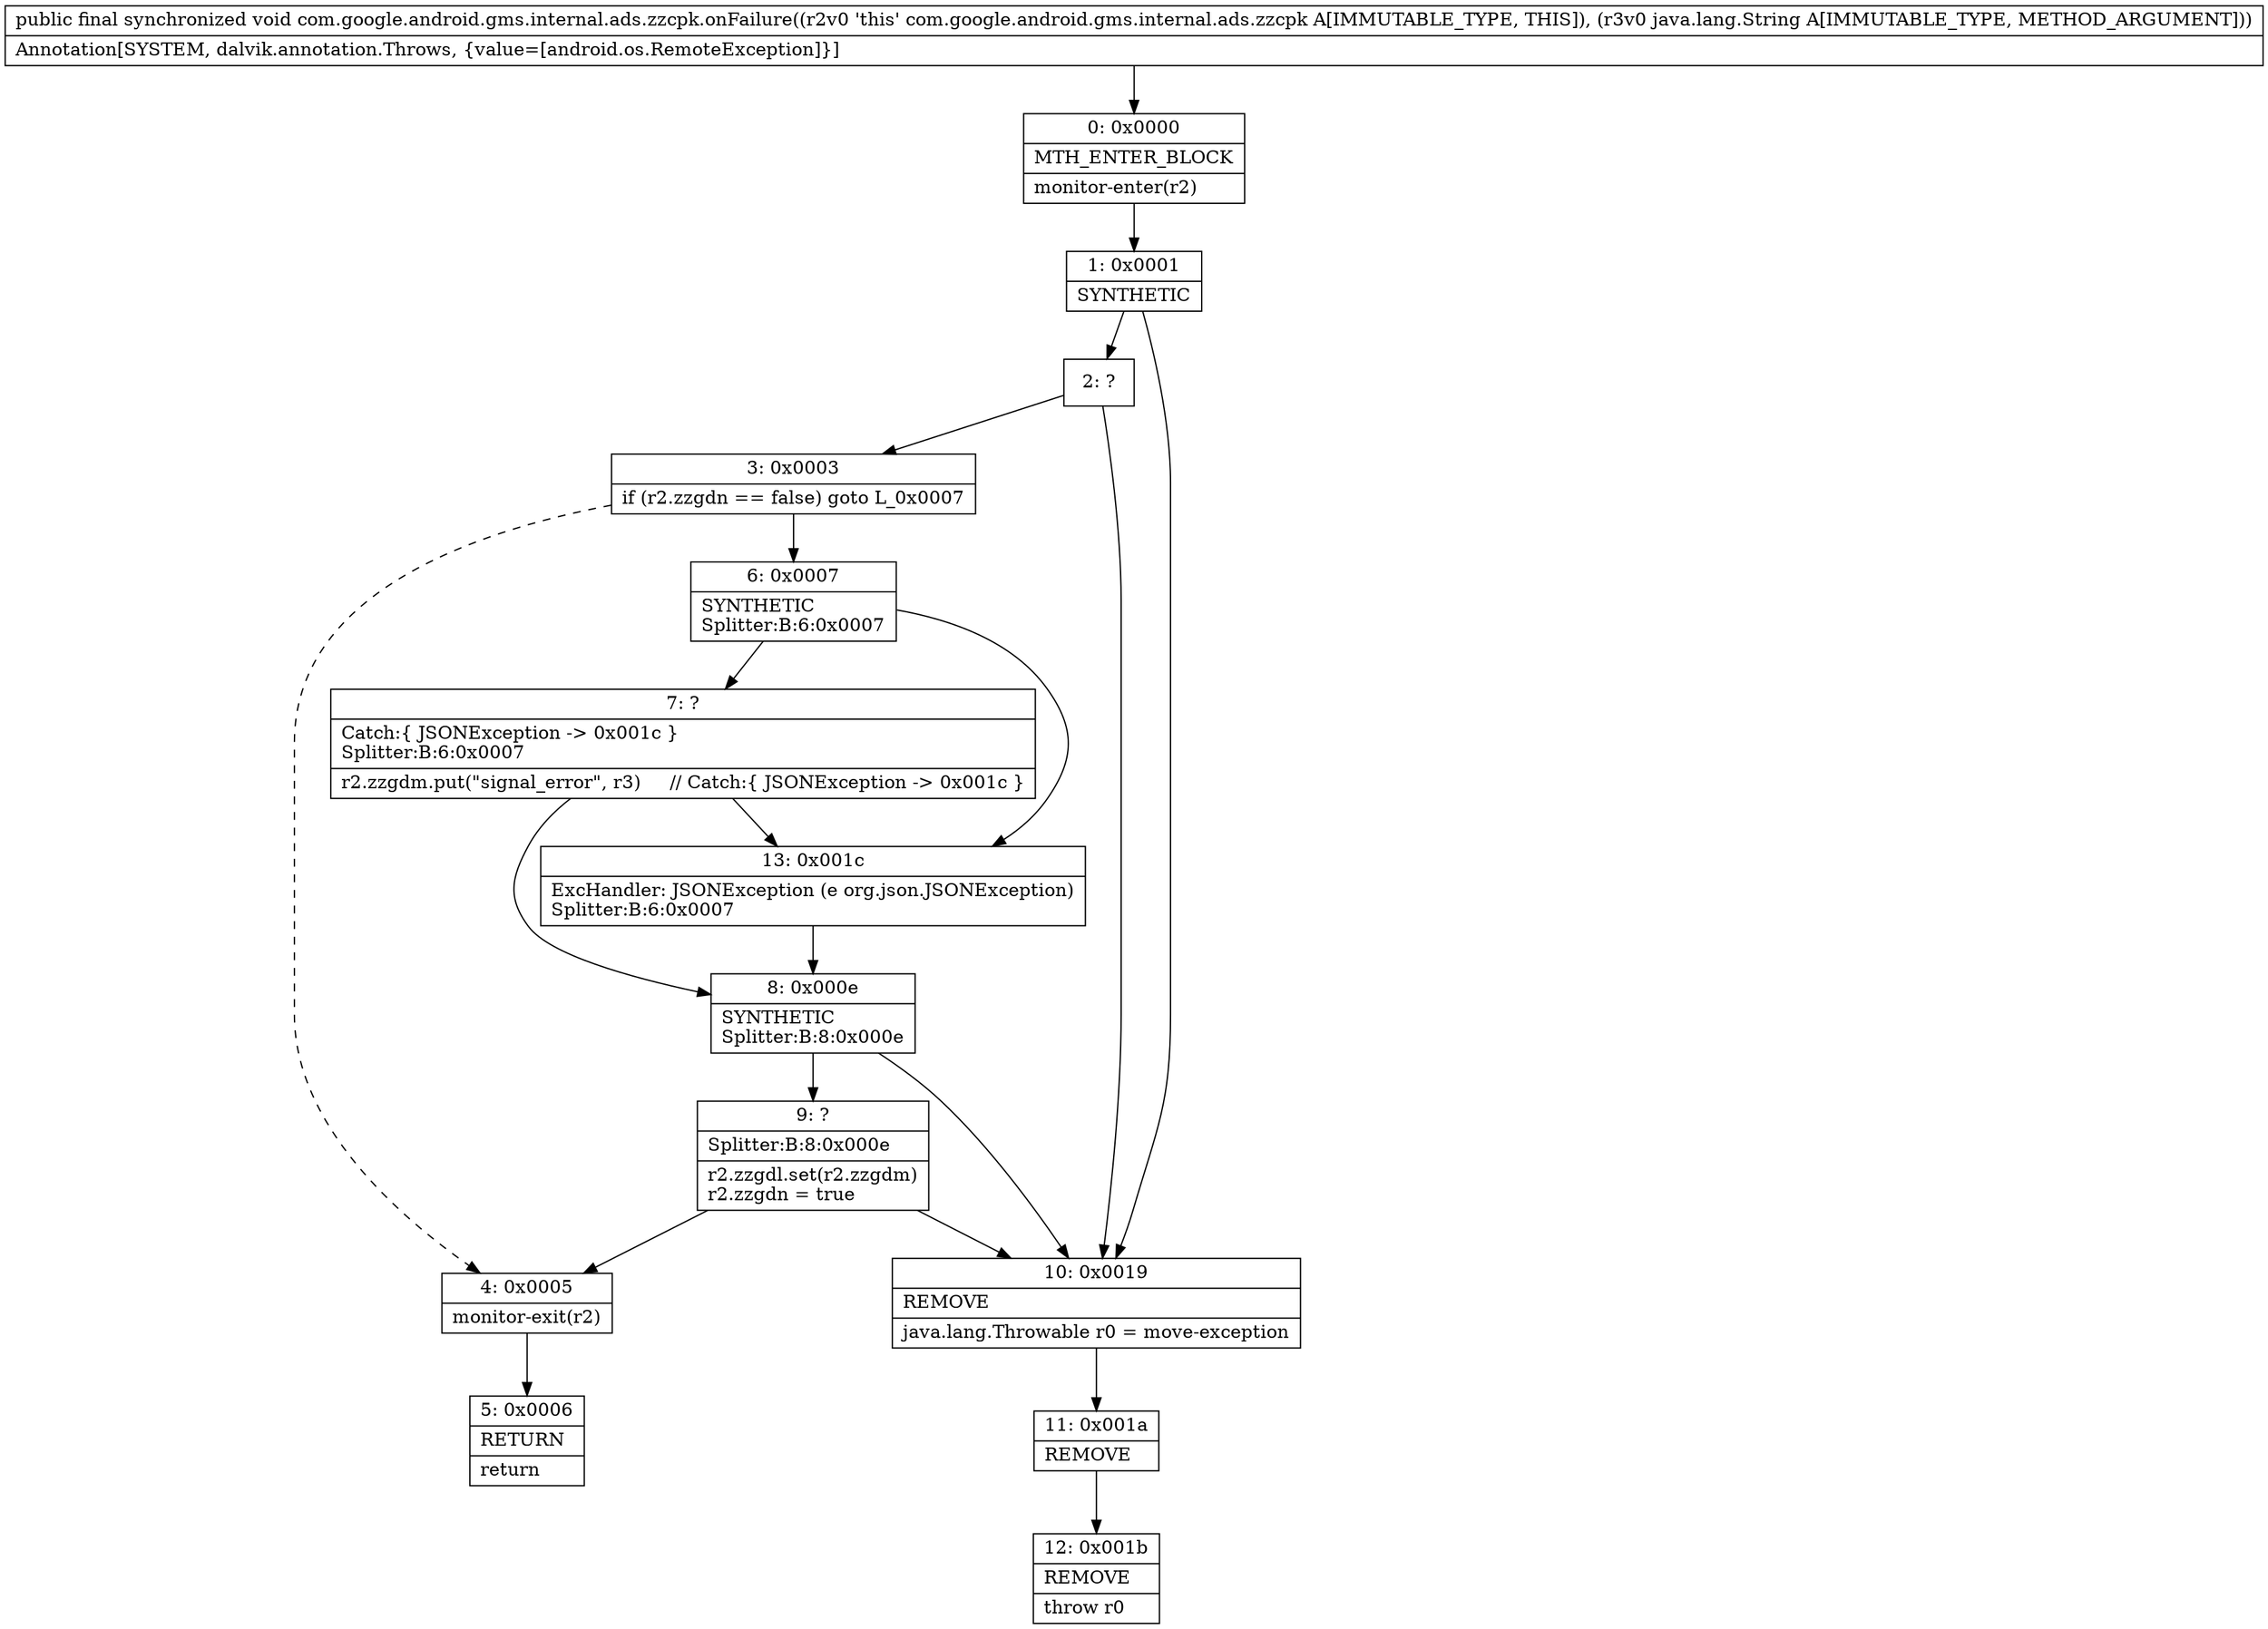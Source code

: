 digraph "CFG forcom.google.android.gms.internal.ads.zzcpk.onFailure(Ljava\/lang\/String;)V" {
Node_0 [shape=record,label="{0\:\ 0x0000|MTH_ENTER_BLOCK\l|monitor\-enter(r2)\l}"];
Node_1 [shape=record,label="{1\:\ 0x0001|SYNTHETIC\l}"];
Node_2 [shape=record,label="{2\:\ ?}"];
Node_3 [shape=record,label="{3\:\ 0x0003|if (r2.zzgdn == false) goto L_0x0007\l}"];
Node_4 [shape=record,label="{4\:\ 0x0005|monitor\-exit(r2)\l}"];
Node_5 [shape=record,label="{5\:\ 0x0006|RETURN\l|return\l}"];
Node_6 [shape=record,label="{6\:\ 0x0007|SYNTHETIC\lSplitter:B:6:0x0007\l}"];
Node_7 [shape=record,label="{7\:\ ?|Catch:\{ JSONException \-\> 0x001c \}\lSplitter:B:6:0x0007\l|r2.zzgdm.put(\"signal_error\", r3)     \/\/ Catch:\{ JSONException \-\> 0x001c \}\l}"];
Node_8 [shape=record,label="{8\:\ 0x000e|SYNTHETIC\lSplitter:B:8:0x000e\l}"];
Node_9 [shape=record,label="{9\:\ ?|Splitter:B:8:0x000e\l|r2.zzgdl.set(r2.zzgdm)\lr2.zzgdn = true\l}"];
Node_10 [shape=record,label="{10\:\ 0x0019|REMOVE\l|java.lang.Throwable r0 = move\-exception\l}"];
Node_11 [shape=record,label="{11\:\ 0x001a|REMOVE\l}"];
Node_12 [shape=record,label="{12\:\ 0x001b|REMOVE\l|throw r0\l}"];
Node_13 [shape=record,label="{13\:\ 0x001c|ExcHandler: JSONException (e org.json.JSONException)\lSplitter:B:6:0x0007\l}"];
MethodNode[shape=record,label="{public final synchronized void com.google.android.gms.internal.ads.zzcpk.onFailure((r2v0 'this' com.google.android.gms.internal.ads.zzcpk A[IMMUTABLE_TYPE, THIS]), (r3v0 java.lang.String A[IMMUTABLE_TYPE, METHOD_ARGUMENT]))  | Annotation[SYSTEM, dalvik.annotation.Throws, \{value=[android.os.RemoteException]\}]\l}"];
MethodNode -> Node_0;
Node_0 -> Node_1;
Node_1 -> Node_2;
Node_1 -> Node_10;
Node_2 -> Node_3;
Node_2 -> Node_10;
Node_3 -> Node_4[style=dashed];
Node_3 -> Node_6;
Node_4 -> Node_5;
Node_6 -> Node_7;
Node_6 -> Node_13;
Node_7 -> Node_8;
Node_7 -> Node_13;
Node_8 -> Node_9;
Node_8 -> Node_10;
Node_9 -> Node_10;
Node_9 -> Node_4;
Node_10 -> Node_11;
Node_11 -> Node_12;
Node_13 -> Node_8;
}

